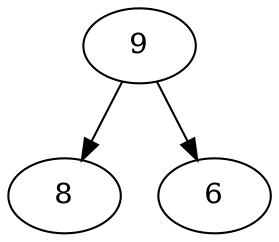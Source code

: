 digraph {
  nn9 [label="n9" pos="0.7,1.0!" label="9"]
  nn8 [label="n8" pos="1.4,0.0!" label="8"]
  nn6 [label="n6" pos="0.0,0.0!" label="6"]
  nn9 -> nn8 
  nn9 -> nn6 
}